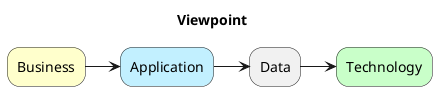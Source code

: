 @startuml

skinparam roundcorner 25

skinparam rectangle<<this>> {
	roundCorner 25
  BorderThickness 3
}

Title "Viewpoint"


sprite $bProcess jar:archimate/business-process
sprite $aService jar:archimate/application-service
sprite $bService jar:archimate/business-service
sprite $aComponent jar:archimate/application-component
sprite $tService jar:archimate/technology-service
sprite $tSystem jar:archimate/technology-system-software


rectangle "Business" as bus #Business
rectangle "Application" as app #Application
rectangle "Data" as data 
rectangle "Technology" as tech #Technology 

bus -right-> app
app -right-> data
data -right-> tech

url of bus is [[business.html]]
url of app is [[application.html]]
url of data is [[content.html]]
url of tech is [[technical.html]]


@enduml